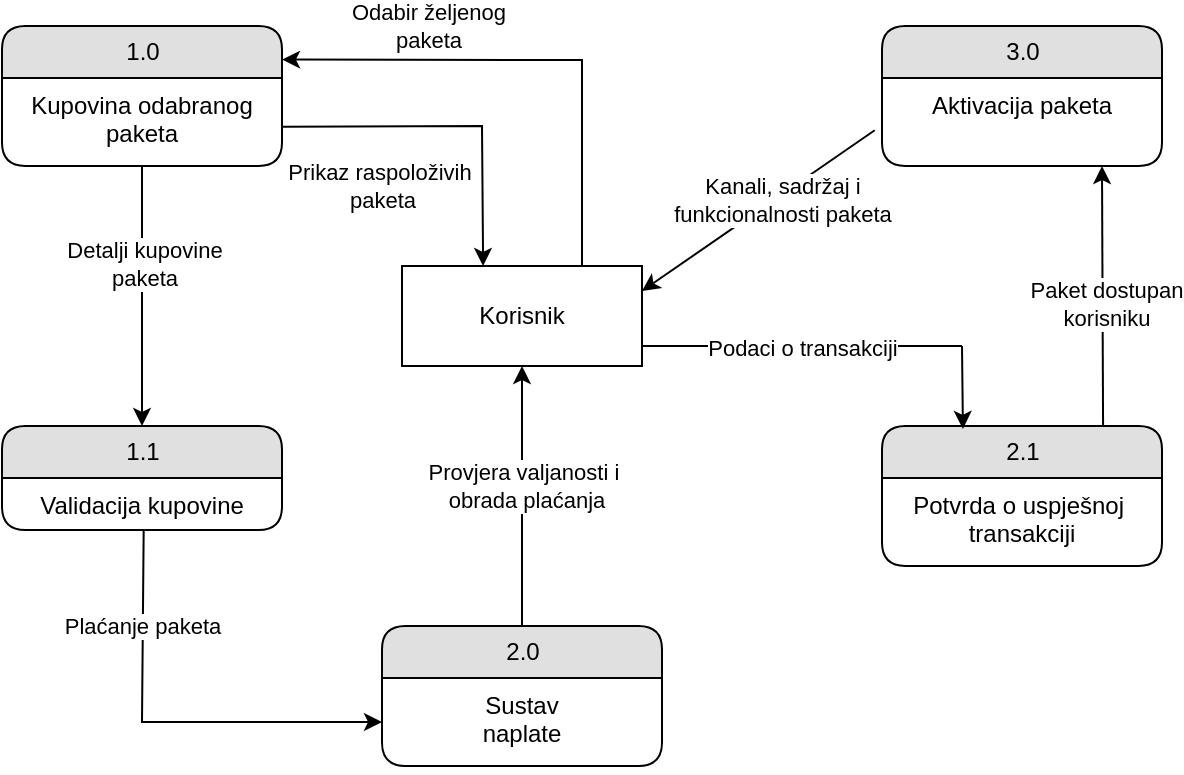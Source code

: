 <mxfile version="21.7.1" type="device">
  <diagram name="Page-1" id="21ORsQWHsIKUVIGTKt5p">
    <mxGraphModel dx="1112" dy="481" grid="1" gridSize="10" guides="1" tooltips="1" connect="1" arrows="1" fold="1" page="1" pageScale="1" pageWidth="827" pageHeight="1169" math="0" shadow="0">
      <root>
        <mxCell id="0" />
        <mxCell id="1" parent="0" />
        <mxCell id="k6NDIBWFTyBHspbXZSGC-83" value="2.1" style="swimlane;html=1;fontStyle=0;childLayout=stackLayout;horizontal=1;startSize=26;fillColor=#e0e0e0;horizontalStack=0;resizeParent=1;resizeLast=0;collapsible=1;marginBottom=0;swimlaneFillColor=#ffffff;align=center;rounded=1;shadow=0;comic=0;labelBackgroundColor=none;strokeWidth=1;fontFamily=Helvetica;fontSize=12" vertex="1" parent="1">
          <mxGeometry x="600" y="250" width="140" height="70" as="geometry" />
        </mxCell>
        <mxCell id="k6NDIBWFTyBHspbXZSGC-84" value="Potvrda o uspješnoj&amp;nbsp;&lt;br&gt;transakciji" style="text;html=1;strokeColor=none;fillColor=none;spacingLeft=4;spacingRight=4;whiteSpace=wrap;overflow=hidden;rotatable=0;points=[[0,0.5],[1,0.5]];portConstraint=eastwest;align=center;fontFamily=Helvetica;fontStyle=0" vertex="1" parent="k6NDIBWFTyBHspbXZSGC-83">
          <mxGeometry y="26" width="140" height="44" as="geometry" />
        </mxCell>
        <mxCell id="k6NDIBWFTyBHspbXZSGC-85" value="1.0" style="swimlane;html=1;fontStyle=0;childLayout=stackLayout;horizontal=1;startSize=26;fillColor=#e0e0e0;horizontalStack=0;resizeParent=1;resizeLast=0;collapsible=1;marginBottom=0;swimlaneFillColor=#ffffff;align=center;rounded=1;shadow=0;comic=0;labelBackgroundColor=none;strokeWidth=1;fontFamily=Helvetica;fontSize=12" vertex="1" parent="1">
          <mxGeometry x="160" y="50" width="140" height="70" as="geometry" />
        </mxCell>
        <mxCell id="k6NDIBWFTyBHspbXZSGC-86" value="Kupovina odabranog&lt;br&gt;paketa" style="text;html=1;strokeColor=none;fillColor=none;spacingLeft=4;spacingRight=4;whiteSpace=wrap;overflow=hidden;rotatable=0;points=[[0,0.5],[1,0.5]];portConstraint=eastwest;align=center;fontFamily=Helvetica;fontStyle=0" vertex="1" parent="k6NDIBWFTyBHspbXZSGC-85">
          <mxGeometry y="26" width="140" height="44" as="geometry" />
        </mxCell>
        <mxCell id="k6NDIBWFTyBHspbXZSGC-87" value="1.1" style="swimlane;html=1;fontStyle=0;childLayout=stackLayout;horizontal=1;startSize=26;fillColor=#e0e0e0;horizontalStack=0;resizeParent=1;resizeLast=0;collapsible=1;marginBottom=0;swimlaneFillColor=#ffffff;align=center;rounded=1;shadow=0;comic=0;labelBackgroundColor=none;strokeWidth=1;fontFamily=Helvetica;fontSize=12" vertex="1" parent="1">
          <mxGeometry x="160" y="250" width="140" height="52" as="geometry" />
        </mxCell>
        <mxCell id="k6NDIBWFTyBHspbXZSGC-88" value="Validacija kupovine" style="text;html=1;strokeColor=none;fillColor=none;spacingLeft=4;spacingRight=4;whiteSpace=wrap;overflow=hidden;rotatable=0;points=[[0,0.5],[1,0.5]];portConstraint=eastwest;align=center;fontFamily=Helvetica;fontStyle=0" vertex="1" parent="k6NDIBWFTyBHspbXZSGC-87">
          <mxGeometry y="26" width="140" height="26" as="geometry" />
        </mxCell>
        <mxCell id="k6NDIBWFTyBHspbXZSGC-89" value="2.0" style="swimlane;html=1;fontStyle=0;childLayout=stackLayout;horizontal=1;startSize=26;fillColor=#e0e0e0;horizontalStack=0;resizeParent=1;resizeLast=0;collapsible=1;marginBottom=0;swimlaneFillColor=#ffffff;align=center;rounded=1;shadow=0;comic=0;labelBackgroundColor=none;strokeWidth=1;fontFamily=Helvetica;fontSize=12" vertex="1" parent="1">
          <mxGeometry x="350" y="350" width="140" height="70" as="geometry" />
        </mxCell>
        <mxCell id="k6NDIBWFTyBHspbXZSGC-90" value="Sustav&lt;br&gt;naplate" style="text;html=1;strokeColor=none;fillColor=none;spacingLeft=4;spacingRight=4;whiteSpace=wrap;overflow=hidden;rotatable=0;points=[[0,0.5],[1,0.5]];portConstraint=eastwest;align=center;fontFamily=Helvetica;fontStyle=0" vertex="1" parent="k6NDIBWFTyBHspbXZSGC-89">
          <mxGeometry y="26" width="140" height="44" as="geometry" />
        </mxCell>
        <mxCell id="k6NDIBWFTyBHspbXZSGC-91" value="Korisnik" style="whiteSpace=wrap;html=1;rounded=0;shadow=0;comic=0;labelBackgroundColor=none;strokeWidth=1;fontFamily=Helvetica;fontSize=12;align=center;fontStyle=0" vertex="1" parent="1">
          <mxGeometry x="360" y="170" width="120" height="50" as="geometry" />
        </mxCell>
        <mxCell id="k6NDIBWFTyBHspbXZSGC-92" value="" style="endArrow=classic;html=1;rounded=0;entryX=1;entryY=0.5;entryDx=0;entryDy=0;fontFamily=Helvetica;fontStyle=0;exitX=0.75;exitY=0;exitDx=0;exitDy=0;" edge="1" parent="1" source="k6NDIBWFTyBHspbXZSGC-91">
          <mxGeometry width="50" height="50" relative="1" as="geometry">
            <mxPoint x="470" y="170" as="sourcePoint" />
            <mxPoint x="300" y="66.8" as="targetPoint" />
            <Array as="points">
              <mxPoint x="450" y="160" />
              <mxPoint x="450" y="130" />
              <mxPoint x="450" y="67" />
            </Array>
          </mxGeometry>
        </mxCell>
        <mxCell id="k6NDIBWFTyBHspbXZSGC-93" value="Odabir željenog&lt;br&gt;paketa" style="edgeLabel;html=1;align=center;verticalAlign=middle;resizable=0;points=[];fontFamily=Helvetica;fontStyle=0" vertex="1" connectable="0" parent="k6NDIBWFTyBHspbXZSGC-92">
          <mxGeometry x="-0.172" y="1" relative="1" as="geometry">
            <mxPoint x="-76" y="-18" as="offset" />
          </mxGeometry>
        </mxCell>
        <mxCell id="k6NDIBWFTyBHspbXZSGC-94" value="" style="endArrow=classic;html=1;rounded=0;entryX=0.338;entryY=0.03;entryDx=0;entryDy=0;fontFamily=Helvetica;fontStyle=0;entryPerimeter=0;" edge="1" parent="1">
          <mxGeometry width="50" height="50" relative="1" as="geometry">
            <mxPoint x="300" y="100.35" as="sourcePoint" />
            <mxPoint x="400.56" y="170" as="targetPoint" />
            <Array as="points">
              <mxPoint x="400" y="100" />
            </Array>
          </mxGeometry>
        </mxCell>
        <mxCell id="k6NDIBWFTyBHspbXZSGC-95" value="Prikaz raspoloživih&amp;nbsp;&lt;br&gt;paketa" style="edgeLabel;html=1;align=center;verticalAlign=middle;resizable=0;points=[];fontFamily=Helvetica;fontStyle=0" vertex="1" connectable="0" parent="k6NDIBWFTyBHspbXZSGC-94">
          <mxGeometry x="0.491" y="4" relative="1" as="geometry">
            <mxPoint x="-54" y="3" as="offset" />
          </mxGeometry>
        </mxCell>
        <mxCell id="k6NDIBWFTyBHspbXZSGC-96" value="" style="endArrow=classic;html=1;rounded=0;entryX=0.5;entryY=0;entryDx=0;entryDy=0;fontFamily=Helvetica;fontStyle=0" edge="1" parent="1" target="k6NDIBWFTyBHspbXZSGC-87">
          <mxGeometry width="50" height="50" relative="1" as="geometry">
            <mxPoint x="230" y="120" as="sourcePoint" />
            <mxPoint x="460" y="180" as="targetPoint" />
          </mxGeometry>
        </mxCell>
        <mxCell id="k6NDIBWFTyBHspbXZSGC-97" value="Detalji kupovine&lt;br&gt;paketa" style="edgeLabel;html=1;align=center;verticalAlign=middle;resizable=0;points=[];fontFamily=Helvetica;fontStyle=0" vertex="1" connectable="0" parent="k6NDIBWFTyBHspbXZSGC-96">
          <mxGeometry x="-0.252" y="1" relative="1" as="geometry">
            <mxPoint as="offset" />
          </mxGeometry>
        </mxCell>
        <mxCell id="k6NDIBWFTyBHspbXZSGC-98" value="" style="endArrow=classic;html=1;rounded=0;exitX=0.506;exitY=0.992;exitDx=0;exitDy=0;exitPerimeter=0;entryX=0;entryY=0.5;entryDx=0;entryDy=0;fontFamily=Helvetica;fontStyle=0" edge="1" parent="1" source="k6NDIBWFTyBHspbXZSGC-88" target="k6NDIBWFTyBHspbXZSGC-90">
          <mxGeometry width="50" height="50" relative="1" as="geometry">
            <mxPoint x="410" y="230" as="sourcePoint" />
            <mxPoint x="460" y="180" as="targetPoint" />
            <Array as="points">
              <mxPoint x="230" y="398" />
            </Array>
          </mxGeometry>
        </mxCell>
        <mxCell id="k6NDIBWFTyBHspbXZSGC-99" value="Plaćanje paketa" style="edgeLabel;html=1;align=center;verticalAlign=middle;resizable=0;points=[];fontFamily=Helvetica;fontStyle=0" vertex="1" connectable="0" parent="k6NDIBWFTyBHspbXZSGC-98">
          <mxGeometry x="-0.299" relative="1" as="geometry">
            <mxPoint y="-28" as="offset" />
          </mxGeometry>
        </mxCell>
        <mxCell id="k6NDIBWFTyBHspbXZSGC-100" value="" style="endArrow=classic;html=1;rounded=0;exitX=0.5;exitY=0;exitDx=0;exitDy=0;entryX=0.5;entryY=1;entryDx=0;entryDy=0;fontFamily=Helvetica;fontStyle=0" edge="1" parent="1" source="k6NDIBWFTyBHspbXZSGC-89" target="k6NDIBWFTyBHspbXZSGC-91">
          <mxGeometry width="50" height="50" relative="1" as="geometry">
            <mxPoint x="410" y="230" as="sourcePoint" />
            <mxPoint x="460" y="180" as="targetPoint" />
          </mxGeometry>
        </mxCell>
        <mxCell id="k6NDIBWFTyBHspbXZSGC-101" value="Provjera valjanosti i&amp;nbsp;&lt;br&gt;obrada plaćanja" style="edgeLabel;html=1;align=center;verticalAlign=middle;resizable=0;points=[];fontFamily=Helvetica;fontStyle=0" vertex="1" connectable="0" parent="k6NDIBWFTyBHspbXZSGC-100">
          <mxGeometry x="0.215" y="-2" relative="1" as="geometry">
            <mxPoint y="9" as="offset" />
          </mxGeometry>
        </mxCell>
        <mxCell id="k6NDIBWFTyBHspbXZSGC-102" value="3.0" style="swimlane;html=1;fontStyle=0;childLayout=stackLayout;horizontal=1;startSize=26;fillColor=#e0e0e0;horizontalStack=0;resizeParent=1;resizeLast=0;collapsible=1;marginBottom=0;swimlaneFillColor=#ffffff;align=center;rounded=1;shadow=0;comic=0;labelBackgroundColor=none;strokeWidth=1;fontFamily=Helvetica;fontSize=12" vertex="1" parent="1">
          <mxGeometry x="600" y="50" width="140" height="70" as="geometry" />
        </mxCell>
        <mxCell id="k6NDIBWFTyBHspbXZSGC-103" value="Aktivacija paketa" style="text;html=1;strokeColor=none;fillColor=none;spacingLeft=4;spacingRight=4;whiteSpace=wrap;overflow=hidden;rotatable=0;points=[[0,0.5],[1,0.5]];portConstraint=eastwest;align=center;fontFamily=Helvetica;fontStyle=0" vertex="1" parent="k6NDIBWFTyBHspbXZSGC-102">
          <mxGeometry y="26" width="140" height="34" as="geometry" />
        </mxCell>
        <mxCell id="k6NDIBWFTyBHspbXZSGC-104" value="" style="endArrow=none;html=1;rounded=0;" edge="1" parent="1">
          <mxGeometry width="50" height="50" relative="1" as="geometry">
            <mxPoint x="480" y="210" as="sourcePoint" />
            <mxPoint x="640" y="210" as="targetPoint" />
          </mxGeometry>
        </mxCell>
        <mxCell id="k6NDIBWFTyBHspbXZSGC-105" value="" style="endArrow=classic;html=1;rounded=0;entryX=0.289;entryY=0.021;entryDx=0;entryDy=0;entryPerimeter=0;" edge="1" parent="1" target="k6NDIBWFTyBHspbXZSGC-83">
          <mxGeometry width="50" height="50" relative="1" as="geometry">
            <mxPoint x="640" y="210" as="sourcePoint" />
            <mxPoint x="660" y="250" as="targetPoint" />
          </mxGeometry>
        </mxCell>
        <mxCell id="k6NDIBWFTyBHspbXZSGC-106" value="Podaci o transakciji" style="edgeLabel;html=1;align=center;verticalAlign=middle;resizable=0;points=[];" vertex="1" connectable="0" parent="k6NDIBWFTyBHspbXZSGC-105">
          <mxGeometry x="0.073" y="1" relative="1" as="geometry">
            <mxPoint x="-81" y="-22" as="offset" />
          </mxGeometry>
        </mxCell>
        <mxCell id="k6NDIBWFTyBHspbXZSGC-107" value="" style="endArrow=classic;html=1;rounded=0;exitX=0.861;exitY=-0.002;exitDx=0;exitDy=0;exitPerimeter=0;" edge="1" parent="1">
          <mxGeometry width="50" height="50" relative="1" as="geometry">
            <mxPoint x="710.54" y="249.86" as="sourcePoint" />
            <mxPoint x="710" y="120" as="targetPoint" />
          </mxGeometry>
        </mxCell>
        <mxCell id="k6NDIBWFTyBHspbXZSGC-108" value="Paket dostupan&lt;br&gt;korisniku" style="edgeLabel;html=1;align=center;verticalAlign=middle;resizable=0;points=[];" vertex="1" connectable="0" parent="k6NDIBWFTyBHspbXZSGC-107">
          <mxGeometry x="-0.063" y="-1" relative="1" as="geometry">
            <mxPoint as="offset" />
          </mxGeometry>
        </mxCell>
        <mxCell id="k6NDIBWFTyBHspbXZSGC-109" value="" style="endArrow=classic;html=1;rounded=0;exitX=-0.026;exitY=0.769;exitDx=0;exitDy=0;exitPerimeter=0;entryX=1;entryY=0.25;entryDx=0;entryDy=0;" edge="1" parent="1" source="k6NDIBWFTyBHspbXZSGC-103" target="k6NDIBWFTyBHspbXZSGC-91">
          <mxGeometry width="50" height="50" relative="1" as="geometry">
            <mxPoint x="500" y="140" as="sourcePoint" />
            <mxPoint x="550" y="90" as="targetPoint" />
          </mxGeometry>
        </mxCell>
        <mxCell id="k6NDIBWFTyBHspbXZSGC-110" value="Kanali, sadržaj i &lt;br&gt;funkcionalnosti&amp;nbsp;paketa" style="edgeLabel;html=1;align=center;verticalAlign=middle;resizable=0;points=[];" vertex="1" connectable="0" parent="k6NDIBWFTyBHspbXZSGC-109">
          <mxGeometry x="-0.04" y="3" relative="1" as="geometry">
            <mxPoint x="8" y="-7" as="offset" />
          </mxGeometry>
        </mxCell>
      </root>
    </mxGraphModel>
  </diagram>
</mxfile>
